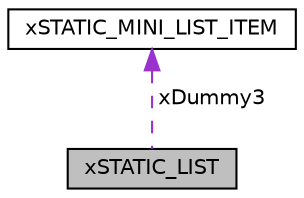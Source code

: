 digraph "xSTATIC_LIST"
{
  edge [fontname="Helvetica",fontsize="10",labelfontname="Helvetica",labelfontsize="10"];
  node [fontname="Helvetica",fontsize="10",shape=record];
  Node1 [label="xSTATIC_LIST",height=0.2,width=0.4,color="black", fillcolor="grey75", style="filled" fontcolor="black"];
  Node2 -> Node1 [dir="back",color="darkorchid3",fontsize="10",style="dashed",label=" xDummy3" ,fontname="Helvetica"];
  Node2 [label="xSTATIC_MINI_LIST_ITEM",height=0.2,width=0.4,color="black", fillcolor="white", style="filled",URL="$d3/d02/structxSTATIC__MINI__LIST__ITEM.html"];
}

